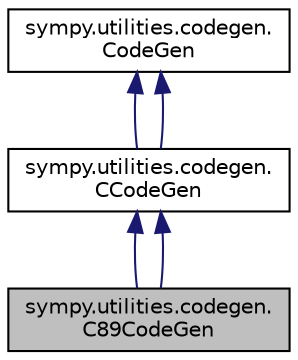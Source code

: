 digraph "sympy.utilities.codegen.C89CodeGen"
{
 // LATEX_PDF_SIZE
  edge [fontname="Helvetica",fontsize="10",labelfontname="Helvetica",labelfontsize="10"];
  node [fontname="Helvetica",fontsize="10",shape=record];
  Node1 [label="sympy.utilities.codegen.\lC89CodeGen",height=0.2,width=0.4,color="black", fillcolor="grey75", style="filled", fontcolor="black",tooltip=" "];
  Node2 -> Node1 [dir="back",color="midnightblue",fontsize="10",style="solid",fontname="Helvetica"];
  Node2 [label="sympy.utilities.codegen.\lCCodeGen",height=0.2,width=0.4,color="black", fillcolor="white", style="filled",URL="$classsympy_1_1utilities_1_1codegen_1_1CCodeGen.html",tooltip=" "];
  Node3 -> Node2 [dir="back",color="midnightblue",fontsize="10",style="solid",fontname="Helvetica"];
  Node3 [label="sympy.utilities.codegen.\lCodeGen",height=0.2,width=0.4,color="black", fillcolor="white", style="filled",URL="$classsympy_1_1utilities_1_1codegen_1_1CodeGen.html",tooltip=" "];
  Node3 -> Node2 [dir="back",color="midnightblue",fontsize="10",style="solid",fontname="Helvetica"];
  Node2 -> Node1 [dir="back",color="midnightblue",fontsize="10",style="solid",fontname="Helvetica"];
}
